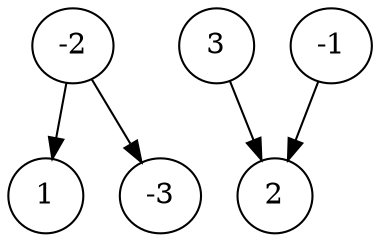 strict digraph "" {
	1	[width=0.5];
	2	[width=0.5];
	3	[width=0.5];
	3 -> 2;
	-2	[width=0.5];
	-2 -> 1;
	-3	[width=0.5];
	-2 -> -3;
	-1	[width=0.5];
	-1 -> 2;
}
